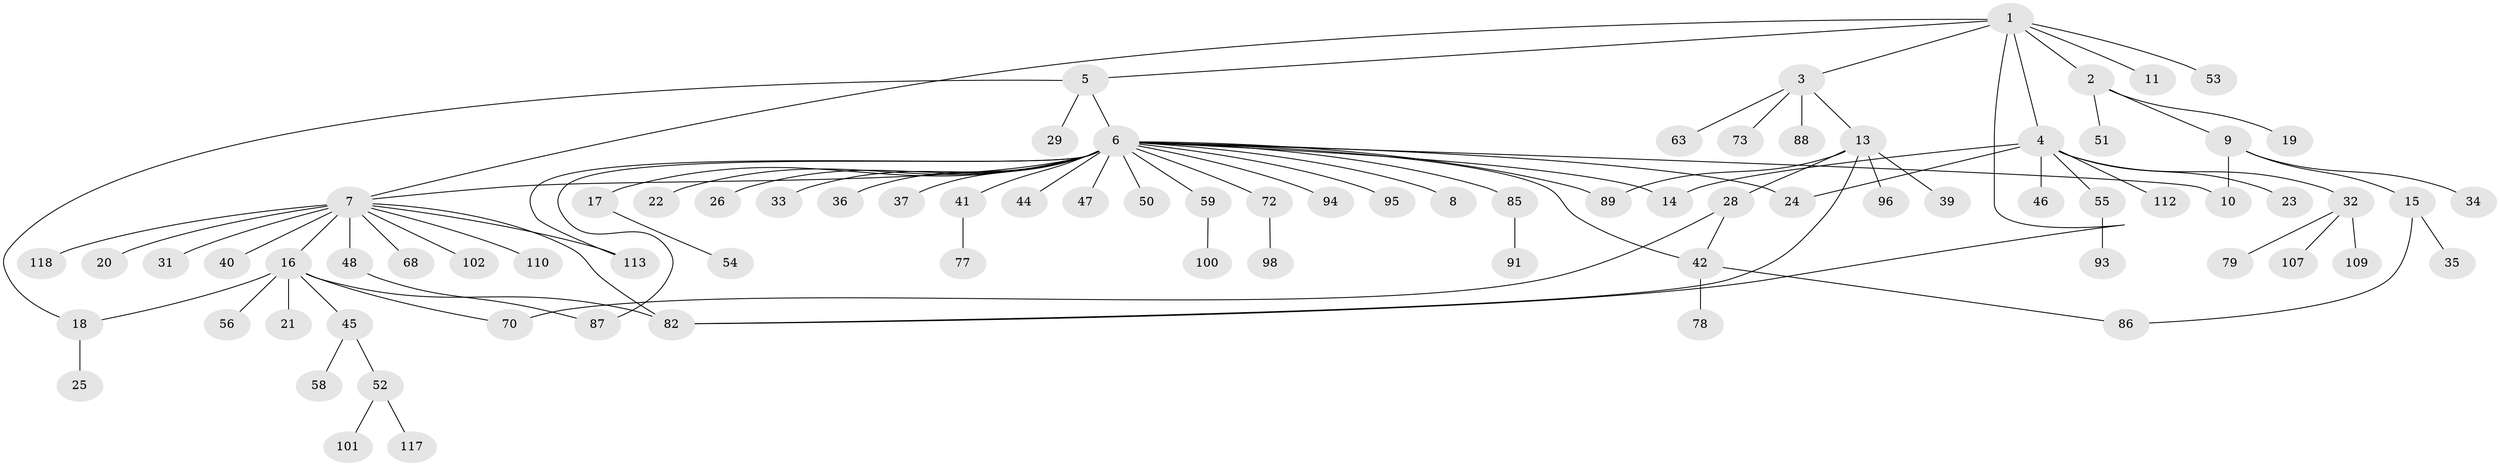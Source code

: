 // Generated by graph-tools (version 1.1) at 2025/51/02/27/25 19:51:57]
// undirected, 82 vertices, 95 edges
graph export_dot {
graph [start="1"]
  node [color=gray90,style=filled];
  1 [super="+75"];
  2 [super="+80"];
  3 [super="+30"];
  4 [super="+116"];
  5 [super="+57"];
  6 [super="+69"];
  7 [super="+12"];
  8;
  9 [super="+43"];
  10 [super="+60"];
  11;
  13 [super="+27"];
  14 [super="+66"];
  15 [super="+67"];
  16 [super="+38"];
  17;
  18 [super="+62"];
  19;
  20;
  21 [super="+115"];
  22;
  23;
  24 [super="+90"];
  25;
  26 [super="+74"];
  28 [super="+114"];
  29;
  31 [super="+71"];
  32 [super="+76"];
  33;
  34 [super="+97"];
  35 [super="+64"];
  36 [super="+49"];
  37;
  39;
  40;
  41;
  42 [super="+84"];
  44 [super="+83"];
  45 [super="+111"];
  46;
  47 [super="+104"];
  48;
  50;
  51;
  52 [super="+61"];
  53 [super="+92"];
  54;
  55;
  56;
  58;
  59 [super="+65"];
  63 [super="+81"];
  68 [super="+108"];
  70;
  72;
  73;
  77 [super="+106"];
  78;
  79;
  82 [super="+99"];
  85;
  86 [super="+103"];
  87 [super="+105"];
  88;
  89;
  91;
  93;
  94;
  95;
  96;
  98;
  100;
  101;
  102;
  107;
  109;
  110;
  112;
  113;
  117;
  118;
  1 -- 2;
  1 -- 3;
  1 -- 4;
  1 -- 5;
  1 -- 11;
  1 -- 53;
  1 -- 82;
  1 -- 7;
  2 -- 9;
  2 -- 19;
  2 -- 51;
  3 -- 13;
  3 -- 63;
  3 -- 73;
  3 -- 88;
  4 -- 23;
  4 -- 24;
  4 -- 32;
  4 -- 46;
  4 -- 55;
  4 -- 112;
  4 -- 14;
  5 -- 6;
  5 -- 29;
  5 -- 18;
  6 -- 7;
  6 -- 8;
  6 -- 10;
  6 -- 14;
  6 -- 17;
  6 -- 22;
  6 -- 26 [weight=2];
  6 -- 33;
  6 -- 36 [weight=2];
  6 -- 37;
  6 -- 41;
  6 -- 42 [weight=2];
  6 -- 44;
  6 -- 47;
  6 -- 50;
  6 -- 59;
  6 -- 72;
  6 -- 85;
  6 -- 87;
  6 -- 89;
  6 -- 95 [weight=2];
  6 -- 113;
  6 -- 94;
  6 -- 24;
  7 -- 31;
  7 -- 40;
  7 -- 68;
  7 -- 102;
  7 -- 110;
  7 -- 16;
  7 -- 48;
  7 -- 82;
  7 -- 113;
  7 -- 20;
  7 -- 118;
  9 -- 10;
  9 -- 15;
  9 -- 34;
  13 -- 39;
  13 -- 89;
  13 -- 96;
  13 -- 28;
  13 -- 82;
  15 -- 35;
  15 -- 86;
  16 -- 18;
  16 -- 21;
  16 -- 45;
  16 -- 56;
  16 -- 70;
  16 -- 82;
  17 -- 54;
  18 -- 25;
  28 -- 70;
  28 -- 42;
  32 -- 79;
  32 -- 107;
  32 -- 109;
  41 -- 77;
  42 -- 78;
  42 -- 86;
  45 -- 52;
  45 -- 58;
  48 -- 87;
  52 -- 101;
  52 -- 117;
  55 -- 93;
  59 -- 100;
  72 -- 98;
  85 -- 91;
}
